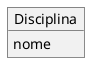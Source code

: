 @startuml mod01ima01
skinparam classAttributeIconSize 0
object Disciplina
Disciplina : nome
@enduml
